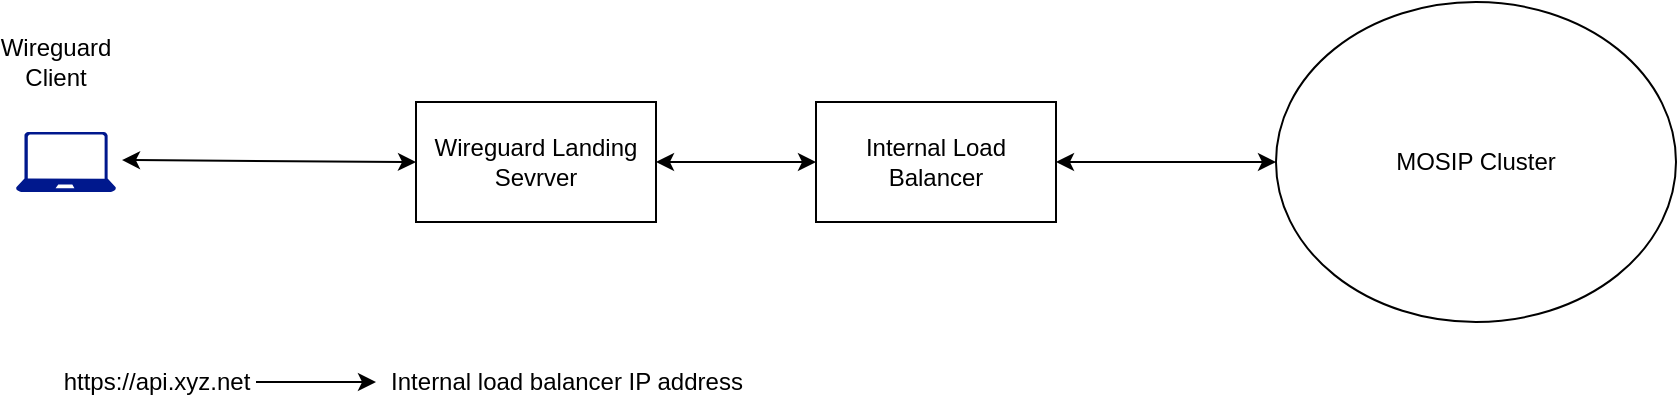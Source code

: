 <mxfile version="14.6.1" type="github">
  <diagram id="4sl1_foFDUdXR3agchwQ" name="Page-1">
    <mxGraphModel dx="1298" dy="834" grid="1" gridSize="10" guides="1" tooltips="1" connect="1" arrows="1" fold="1" page="1" pageScale="1" pageWidth="1169" pageHeight="827" math="0" shadow="0">
      <root>
        <mxCell id="0" />
        <mxCell id="1" parent="0" />
        <mxCell id="UmiwN4struJqizfxHamz-14" value="MOSIP Cluster" style="ellipse;whiteSpace=wrap;html=1;" parent="1" vertex="1">
          <mxGeometry x="870" y="200" width="200" height="160" as="geometry" />
        </mxCell>
        <mxCell id="UmiwN4struJqizfxHamz-15" value="Internal Load Balancer" style="rounded=0;whiteSpace=wrap;html=1;" parent="1" vertex="1">
          <mxGeometry x="640" y="250" width="120" height="60" as="geometry" />
        </mxCell>
        <mxCell id="UmiwN4struJqizfxHamz-16" value="Wireguard Landing Sevrver" style="rounded=0;whiteSpace=wrap;html=1;" parent="1" vertex="1">
          <mxGeometry x="440" y="250" width="120" height="60" as="geometry" />
        </mxCell>
        <mxCell id="UmiwN4struJqizfxHamz-17" value="" style="aspect=fixed;pointerEvents=1;shadow=0;dashed=0;html=1;strokeColor=none;labelPosition=center;verticalLabelPosition=bottom;verticalAlign=top;align=center;fillColor=#00188D;shape=mxgraph.azure.laptop" parent="1" vertex="1">
          <mxGeometry x="240" y="265" width="50" height="30" as="geometry" />
        </mxCell>
        <mxCell id="UmiwN4struJqizfxHamz-18" value="Wireguard Client" style="text;html=1;strokeColor=none;fillColor=none;align=center;verticalAlign=middle;whiteSpace=wrap;rounded=0;" parent="1" vertex="1">
          <mxGeometry x="240" y="220" width="40" height="20" as="geometry" />
        </mxCell>
        <mxCell id="UmiwN4struJqizfxHamz-19" value="https://api.xyz.net" style="text;html=1;align=center;verticalAlign=middle;resizable=0;points=[];autosize=1;strokeColor=none;" parent="1" vertex="1">
          <mxGeometry x="255" y="380" width="110" height="20" as="geometry" />
        </mxCell>
        <mxCell id="UmiwN4struJqizfxHamz-20" value="Internal load balancer IP address&lt;br&gt;" style="text;html=1;align=center;verticalAlign=middle;resizable=0;points=[];autosize=1;strokeColor=none;" parent="1" vertex="1">
          <mxGeometry x="420" y="380" width="190" height="20" as="geometry" />
        </mxCell>
        <mxCell id="UmiwN4struJqizfxHamz-21" value="" style="endArrow=classic;html=1;" parent="1" target="UmiwN4struJqizfxHamz-20" edge="1">
          <mxGeometry width="50" height="50" relative="1" as="geometry">
            <mxPoint x="360" y="390" as="sourcePoint" />
            <mxPoint x="410" y="340" as="targetPoint" />
          </mxGeometry>
        </mxCell>
        <mxCell id="UmiwN4struJqizfxHamz-23" value="" style="endArrow=classic;startArrow=classic;html=1;entryX=0;entryY=0.5;entryDx=0;entryDy=0;exitX=1.06;exitY=0.467;exitDx=0;exitDy=0;exitPerimeter=0;" parent="1" source="UmiwN4struJqizfxHamz-17" target="UmiwN4struJqizfxHamz-16" edge="1">
          <mxGeometry width="50" height="50" relative="1" as="geometry">
            <mxPoint x="290" y="310" as="sourcePoint" />
            <mxPoint x="340" y="260" as="targetPoint" />
          </mxGeometry>
        </mxCell>
        <mxCell id="UmiwN4struJqizfxHamz-25" value="" style="endArrow=classic;startArrow=classic;html=1;entryX=0;entryY=0.5;entryDx=0;entryDy=0;exitX=1;exitY=0.5;exitDx=0;exitDy=0;" parent="1" source="UmiwN4struJqizfxHamz-16" target="UmiwN4struJqizfxHamz-15" edge="1">
          <mxGeometry width="50" height="50" relative="1" as="geometry">
            <mxPoint x="560" y="300" as="sourcePoint" />
            <mxPoint x="610" y="250" as="targetPoint" />
          </mxGeometry>
        </mxCell>
        <mxCell id="UmiwN4struJqizfxHamz-27" value="" style="endArrow=classic;startArrow=classic;html=1;entryX=0;entryY=0.5;entryDx=0;entryDy=0;exitX=1;exitY=0.5;exitDx=0;exitDy=0;" parent="1" source="UmiwN4struJqizfxHamz-15" target="UmiwN4struJqizfxHamz-14" edge="1">
          <mxGeometry width="50" height="50" relative="1" as="geometry">
            <mxPoint x="760" y="300" as="sourcePoint" />
            <mxPoint x="810" y="250" as="targetPoint" />
          </mxGeometry>
        </mxCell>
      </root>
    </mxGraphModel>
  </diagram>
</mxfile>
